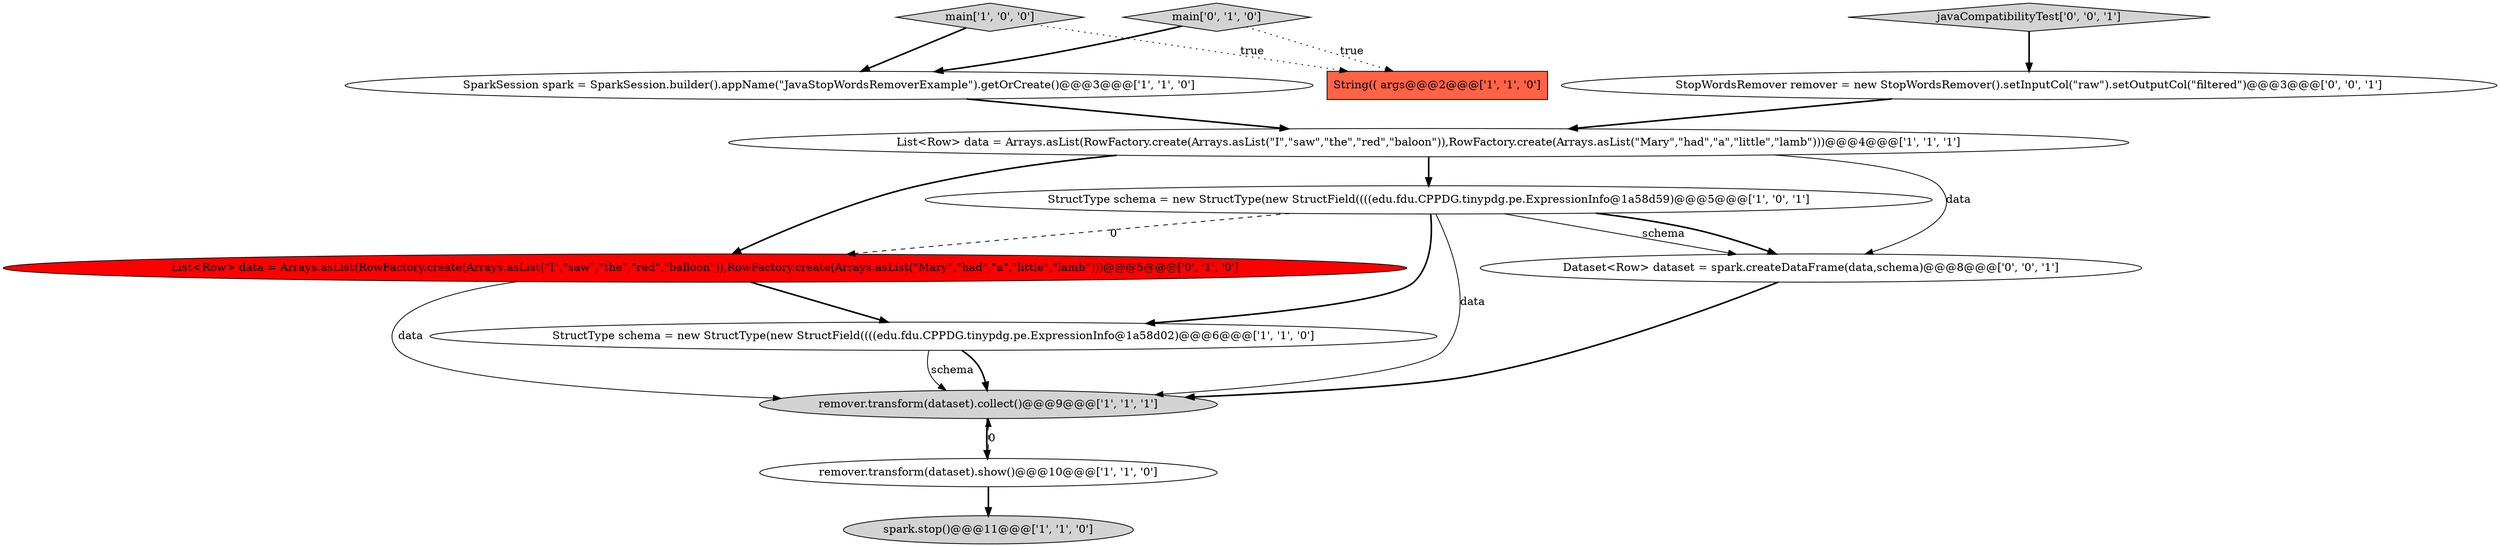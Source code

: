 digraph {
0 [style = filled, label = "String(( args@@@2@@@['1', '1', '0']", fillcolor = tomato, shape = box image = "AAA0AAABBB1BBB"];
10 [style = filled, label = "List<Row> data = Arrays.asList(RowFactory.create(Arrays.asList(\"I\",\"saw\",\"the\",\"red\",\"balloon\")),RowFactory.create(Arrays.asList(\"Mary\",\"had\",\"a\",\"little\",\"lamb\")))@@@5@@@['0', '1', '0']", fillcolor = red, shape = ellipse image = "AAA1AAABBB2BBB"];
13 [style = filled, label = "Dataset<Row> dataset = spark.createDataFrame(data,schema)@@@8@@@['0', '0', '1']", fillcolor = white, shape = ellipse image = "AAA0AAABBB3BBB"];
8 [style = filled, label = "remover.transform(dataset).collect()@@@9@@@['1', '1', '1']", fillcolor = lightgray, shape = ellipse image = "AAA0AAABBB1BBB"];
5 [style = filled, label = "StructType schema = new StructType(new StructField((((edu.fdu.CPPDG.tinypdg.pe.ExpressionInfo@1a58d59)@@@5@@@['1', '0', '1']", fillcolor = white, shape = ellipse image = "AAA0AAABBB1BBB"];
6 [style = filled, label = "SparkSession spark = SparkSession.builder().appName(\"JavaStopWordsRemoverExample\").getOrCreate()@@@3@@@['1', '1', '0']", fillcolor = white, shape = ellipse image = "AAA0AAABBB1BBB"];
2 [style = filled, label = "spark.stop()@@@11@@@['1', '1', '0']", fillcolor = lightgray, shape = ellipse image = "AAA0AAABBB1BBB"];
9 [style = filled, label = "main['0', '1', '0']", fillcolor = lightgray, shape = diamond image = "AAA0AAABBB2BBB"];
11 [style = filled, label = "StopWordsRemover remover = new StopWordsRemover().setInputCol(\"raw\").setOutputCol(\"filtered\")@@@3@@@['0', '0', '1']", fillcolor = white, shape = ellipse image = "AAA0AAABBB3BBB"];
12 [style = filled, label = "javaCompatibilityTest['0', '0', '1']", fillcolor = lightgray, shape = diamond image = "AAA0AAABBB3BBB"];
7 [style = filled, label = "StructType schema = new StructType(new StructField((((edu.fdu.CPPDG.tinypdg.pe.ExpressionInfo@1a58d02)@@@6@@@['1', '1', '0']", fillcolor = white, shape = ellipse image = "AAA0AAABBB1BBB"];
4 [style = filled, label = "main['1', '0', '0']", fillcolor = lightgray, shape = diamond image = "AAA0AAABBB1BBB"];
3 [style = filled, label = "List<Row> data = Arrays.asList(RowFactory.create(Arrays.asList(\"I\",\"saw\",\"the\",\"red\",\"baloon\")),RowFactory.create(Arrays.asList(\"Mary\",\"had\",\"a\",\"little\",\"lamb\")))@@@4@@@['1', '1', '1']", fillcolor = white, shape = ellipse image = "AAA0AAABBB1BBB"];
1 [style = filled, label = "remover.transform(dataset).show()@@@10@@@['1', '1', '0']", fillcolor = white, shape = ellipse image = "AAA0AAABBB1BBB"];
6->3 [style = bold, label=""];
10->8 [style = solid, label="data"];
9->0 [style = dotted, label="true"];
4->6 [style = bold, label=""];
4->0 [style = dotted, label="true"];
12->11 [style = bold, label=""];
5->8 [style = solid, label="data"];
7->8 [style = bold, label=""];
5->13 [style = solid, label="schema"];
10->7 [style = bold, label=""];
7->8 [style = solid, label="schema"];
9->6 [style = bold, label=""];
8->1 [style = bold, label=""];
3->10 [style = bold, label=""];
3->5 [style = bold, label=""];
3->13 [style = solid, label="data"];
5->10 [style = dashed, label="0"];
11->3 [style = bold, label=""];
5->13 [style = bold, label=""];
5->7 [style = bold, label=""];
1->8 [style = dashed, label="0"];
1->2 [style = bold, label=""];
13->8 [style = bold, label=""];
}

